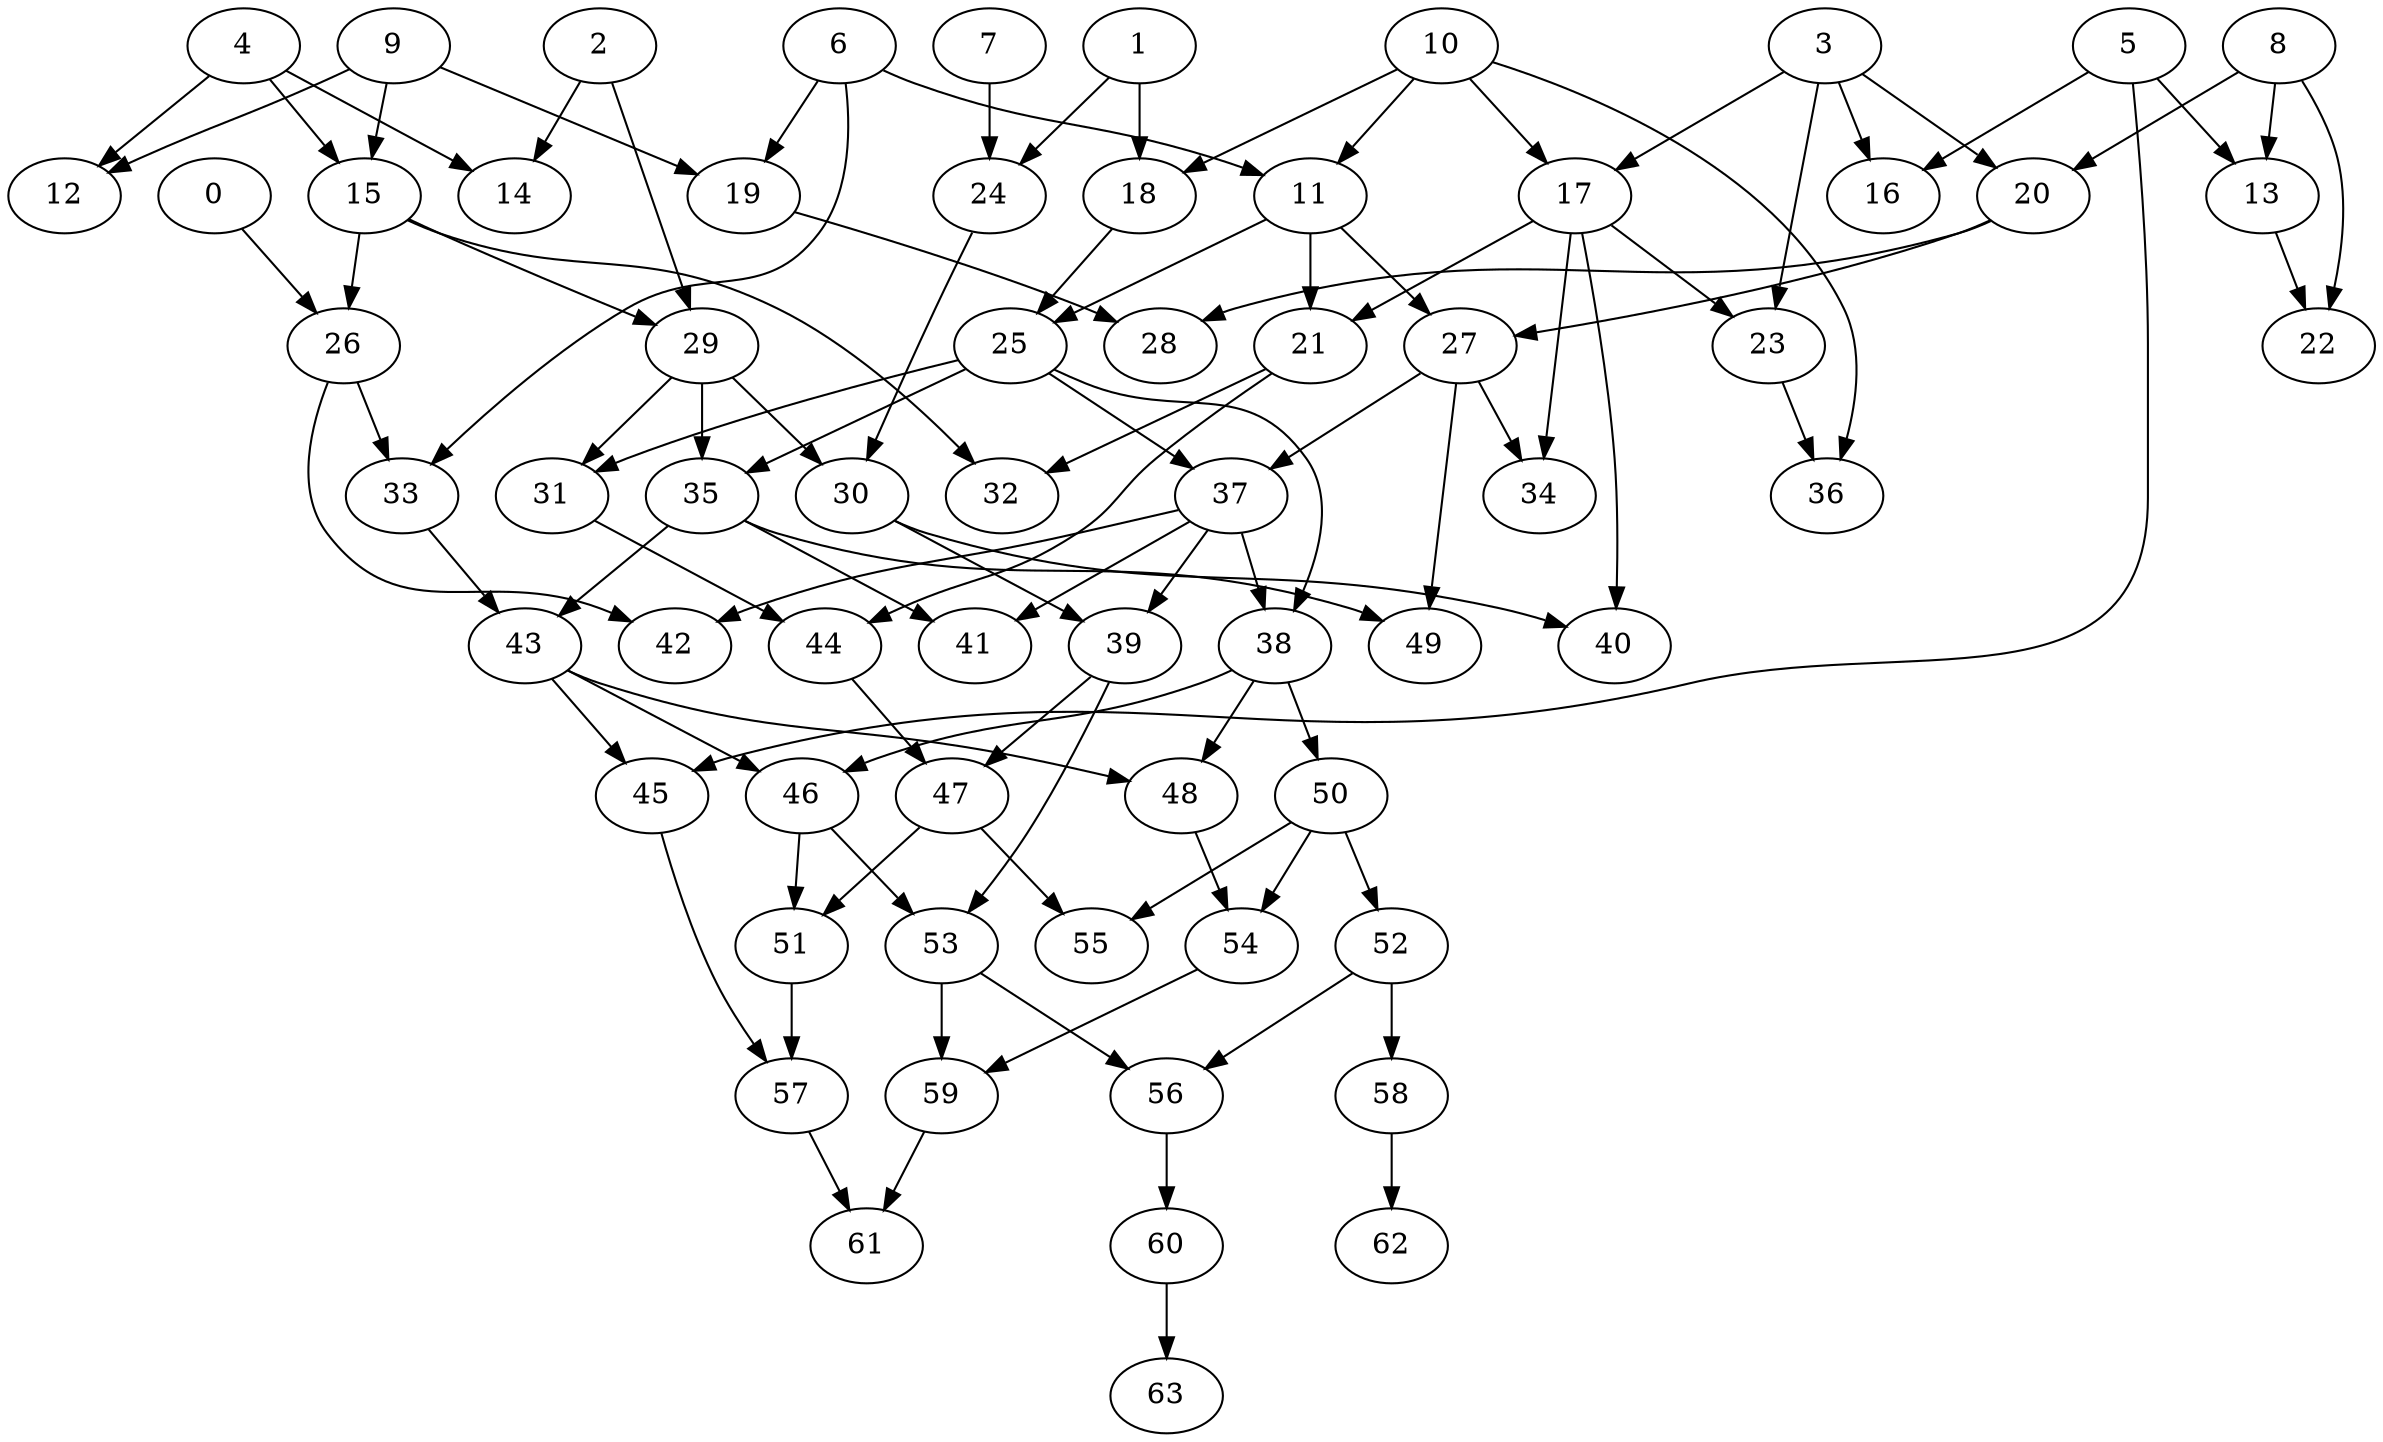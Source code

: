 strict digraph "" {
	0	[layer=1];
	26	[layer=3];
	0 -> 26;
	1	[layer=1];
	18	[layer=2];
	1 -> 18;
	24	[layer=2];
	1 -> 24;
	2	[layer=1];
	14	[layer=2];
	2 -> 14;
	29	[layer=3];
	2 -> 29;
	3	[layer=1];
	16	[layer=2];
	3 -> 16;
	17	[layer=2];
	3 -> 17;
	20	[layer=2];
	3 -> 20;
	23	[layer=3];
	3 -> 23;
	4	[layer=1];
	12	[layer=2];
	4 -> 12;
	4 -> 14;
	15	[layer=2];
	4 -> 15;
	5	[layer=1];
	13	[layer=2];
	5 -> 13;
	5 -> 16;
	45	[layer=6];
	5 -> 45;
	6	[layer=1];
	11	[layer=2];
	6 -> 11;
	19	[layer=2];
	6 -> 19;
	33	[layer=4];
	6 -> 33;
	7	[layer=1];
	7 -> 24;
	8	[layer=1];
	8 -> 13;
	8 -> 20;
	22	[layer=3];
	8 -> 22;
	9	[layer=1];
	9 -> 12;
	9 -> 15;
	9 -> 19;
	10	[layer=1];
	10 -> 11;
	10 -> 17;
	10 -> 18;
	36	[layer=4];
	10 -> 36;
	21	[layer=3];
	11 -> 21;
	25	[layer=3];
	11 -> 25;
	27	[layer=3];
	11 -> 27;
	13 -> 22;
	15 -> 26;
	15 -> 29;
	32	[layer=4];
	15 -> 32;
	17 -> 21;
	17 -> 23;
	34	[layer=4];
	17 -> 34;
	40	[layer=5];
	17 -> 40;
	18 -> 25;
	28	[layer=3];
	19 -> 28;
	20 -> 27;
	20 -> 28;
	30	[layer=4];
	24 -> 30;
	21 -> 32;
	44	[layer=5];
	21 -> 44;
	23 -> 36;
	31	[layer=4];
	25 -> 31;
	35	[layer=4];
	25 -> 35;
	37	[layer=4];
	25 -> 37;
	38	[layer=5];
	25 -> 38;
	26 -> 33;
	42	[layer=5];
	26 -> 42;
	27 -> 34;
	27 -> 37;
	49	[layer=5];
	27 -> 49;
	29 -> 30;
	29 -> 31;
	29 -> 35;
	39	[layer=5];
	30 -> 39;
	30 -> 40;
	31 -> 44;
	43	[layer=5];
	33 -> 43;
	41	[layer=5];
	35 -> 41;
	35 -> 43;
	35 -> 49;
	37 -> 38;
	37 -> 39;
	37 -> 41;
	37 -> 42;
	46	[layer=6];
	38 -> 46;
	48	[layer=6];
	38 -> 48;
	50	[layer=6];
	38 -> 50;
	47	[layer=6];
	39 -> 47;
	53	[layer=7];
	39 -> 53;
	43 -> 45;
	43 -> 46;
	43 -> 48;
	44 -> 47;
	57	[layer=8];
	45 -> 57;
	51	[layer=7];
	46 -> 51;
	46 -> 53;
	47 -> 51;
	55	[layer=7];
	47 -> 55;
	54	[layer=7];
	48 -> 54;
	52	[layer=7];
	50 -> 52;
	50 -> 54;
	50 -> 55;
	51 -> 57;
	56	[layer=8];
	52 -> 56;
	58	[layer=8];
	52 -> 58;
	53 -> 56;
	59	[layer=8];
	53 -> 59;
	54 -> 59;
	60	[layer=9];
	56 -> 60;
	61	[layer=9];
	57 -> 61;
	62	[layer=9];
	58 -> 62;
	59 -> 61;
	63	[layer=10];
	60 -> 63;
}

